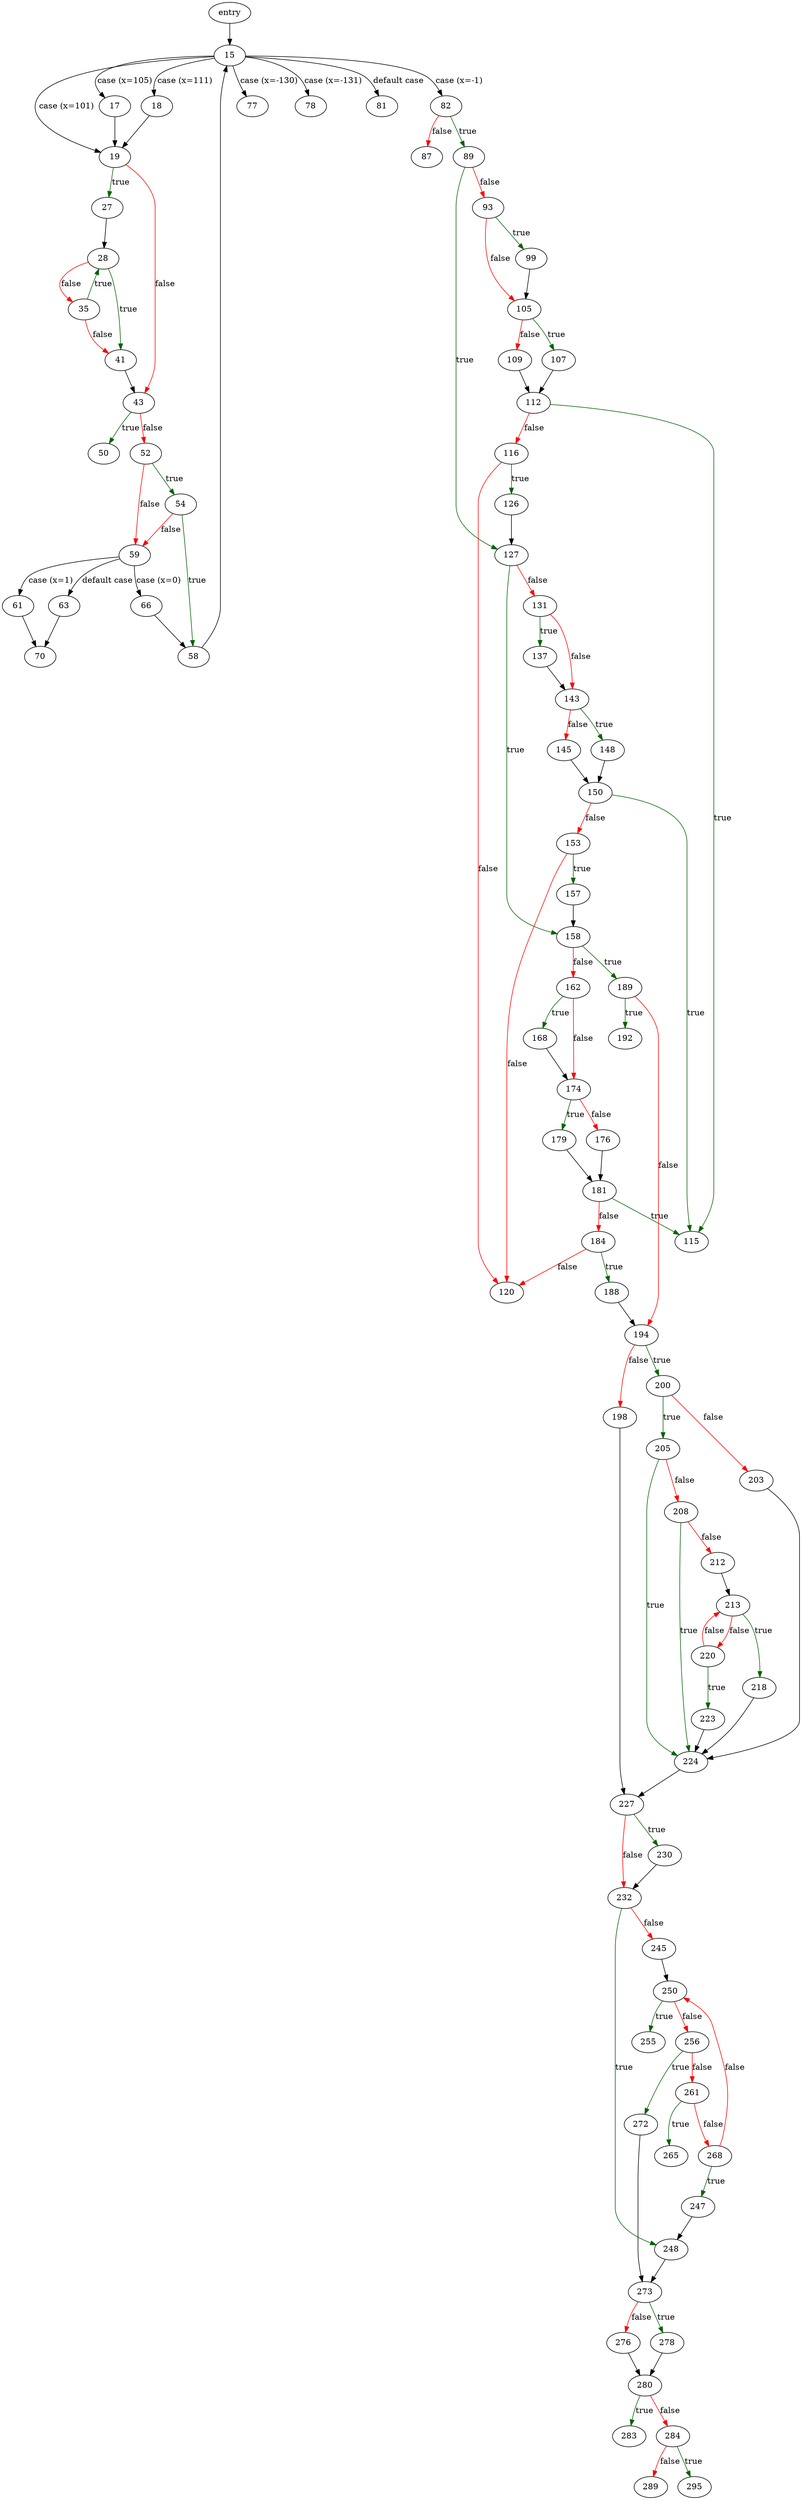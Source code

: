 digraph "main" {
	// Node definitions.
	2 [label=entry];
	15;
	17;
	18;
	19;
	27;
	28;
	35;
	41;
	43;
	50;
	52;
	54;
	58;
	59;
	61;
	63;
	66;
	70;
	77;
	78;
	81;
	82;
	87;
	89;
	93;
	99;
	105;
	107;
	109;
	112;
	115;
	116;
	120;
	126;
	127;
	131;
	137;
	143;
	145;
	148;
	150;
	153;
	157;
	158;
	162;
	168;
	174;
	176;
	179;
	181;
	184;
	188;
	189;
	192;
	194;
	198;
	200;
	203;
	205;
	208;
	212;
	213;
	218;
	220;
	223;
	224;
	227;
	230;
	232;
	245;
	247;
	248;
	250;
	255;
	256;
	261;
	265;
	268;
	272;
	273;
	276;
	278;
	280;
	283;
	284;
	289;
	295;

	// Edge definitions.
	2 -> 15;
	15 -> 17 [label="case (x=105)"];
	15 -> 18 [label="case (x=111)"];
	15 -> 19 [label="case (x=101)"];
	15 -> 77 [label="case (x=-130)"];
	15 -> 78 [label="case (x=-131)"];
	15 -> 81 [label="default case"];
	15 -> 82 [label="case (x=-1)"];
	17 -> 19;
	18 -> 19;
	19 -> 27 [
		color=darkgreen
		label=true
	];
	19 -> 43 [
		color=red
		label=false
	];
	27 -> 28;
	28 -> 35 [
		color=red
		label=false
	];
	28 -> 41 [
		color=darkgreen
		label=true
	];
	35 -> 28 [
		color=darkgreen
		label=true
	];
	35 -> 41 [
		color=red
		label=false
	];
	41 -> 43;
	43 -> 50 [
		color=darkgreen
		label=true
	];
	43 -> 52 [
		color=red
		label=false
	];
	52 -> 54 [
		color=darkgreen
		label=true
	];
	52 -> 59 [
		color=red
		label=false
	];
	54 -> 58 [
		color=darkgreen
		label=true
	];
	54 -> 59 [
		color=red
		label=false
	];
	58 -> 15;
	59 -> 61 [label="case (x=1)"];
	59 -> 63 [label="default case"];
	59 -> 66 [label="case (x=0)"];
	61 -> 70;
	63 -> 70;
	66 -> 58;
	82 -> 87 [
		color=red
		label=false
	];
	82 -> 89 [
		color=darkgreen
		label=true
	];
	89 -> 93 [
		color=red
		label=false
	];
	89 -> 127 [
		color=darkgreen
		label=true
	];
	93 -> 99 [
		color=darkgreen
		label=true
	];
	93 -> 105 [
		color=red
		label=false
	];
	99 -> 105;
	105 -> 107 [
		color=darkgreen
		label=true
	];
	105 -> 109 [
		color=red
		label=false
	];
	107 -> 112;
	109 -> 112;
	112 -> 115 [
		color=darkgreen
		label=true
	];
	112 -> 116 [
		color=red
		label=false
	];
	116 -> 120 [
		color=red
		label=false
	];
	116 -> 126 [
		color=darkgreen
		label=true
	];
	126 -> 127;
	127 -> 131 [
		color=red
		label=false
	];
	127 -> 158 [
		color=darkgreen
		label=true
	];
	131 -> 137 [
		color=darkgreen
		label=true
	];
	131 -> 143 [
		color=red
		label=false
	];
	137 -> 143;
	143 -> 145 [
		color=red
		label=false
	];
	143 -> 148 [
		color=darkgreen
		label=true
	];
	145 -> 150;
	148 -> 150;
	150 -> 115 [
		color=darkgreen
		label=true
	];
	150 -> 153 [
		color=red
		label=false
	];
	153 -> 120 [
		color=red
		label=false
	];
	153 -> 157 [
		color=darkgreen
		label=true
	];
	157 -> 158;
	158 -> 162 [
		color=red
		label=false
	];
	158 -> 189 [
		color=darkgreen
		label=true
	];
	162 -> 168 [
		color=darkgreen
		label=true
	];
	162 -> 174 [
		color=red
		label=false
	];
	168 -> 174;
	174 -> 176 [
		color=red
		label=false
	];
	174 -> 179 [
		color=darkgreen
		label=true
	];
	176 -> 181;
	179 -> 181;
	181 -> 115 [
		color=darkgreen
		label=true
	];
	181 -> 184 [
		color=red
		label=false
	];
	184 -> 120 [
		color=red
		label=false
	];
	184 -> 188 [
		color=darkgreen
		label=true
	];
	188 -> 194;
	189 -> 192 [
		color=darkgreen
		label=true
	];
	189 -> 194 [
		color=red
		label=false
	];
	194 -> 198 [
		color=red
		label=false
	];
	194 -> 200 [
		color=darkgreen
		label=true
	];
	198 -> 227;
	200 -> 203 [
		color=red
		label=false
	];
	200 -> 205 [
		color=darkgreen
		label=true
	];
	203 -> 224;
	205 -> 208 [
		color=red
		label=false
	];
	205 -> 224 [
		color=darkgreen
		label=true
	];
	208 -> 212 [
		color=red
		label=false
	];
	208 -> 224 [
		color=darkgreen
		label=true
	];
	212 -> 213;
	213 -> 218 [
		color=darkgreen
		label=true
	];
	213 -> 220 [
		color=red
		label=false
	];
	218 -> 224;
	220 -> 213 [
		color=red
		label=false
	];
	220 -> 223 [
		color=darkgreen
		label=true
	];
	223 -> 224;
	224 -> 227;
	227 -> 230 [
		color=darkgreen
		label=true
	];
	227 -> 232 [
		color=red
		label=false
	];
	230 -> 232;
	232 -> 245 [
		color=red
		label=false
	];
	232 -> 248 [
		color=darkgreen
		label=true
	];
	245 -> 250;
	247 -> 248;
	248 -> 273;
	250 -> 255 [
		color=darkgreen
		label=true
	];
	250 -> 256 [
		color=red
		label=false
	];
	256 -> 261 [
		color=red
		label=false
	];
	256 -> 272 [
		color=darkgreen
		label=true
	];
	261 -> 265 [
		color=darkgreen
		label=true
	];
	261 -> 268 [
		color=red
		label=false
	];
	268 -> 247 [
		color=darkgreen
		label=true
	];
	268 -> 250 [
		color=red
		label=false
	];
	272 -> 273;
	273 -> 276 [
		color=red
		label=false
	];
	273 -> 278 [
		color=darkgreen
		label=true
	];
	276 -> 280;
	278 -> 280;
	280 -> 283 [
		color=darkgreen
		label=true
	];
	280 -> 284 [
		color=red
		label=false
	];
	284 -> 289 [
		color=red
		label=false
	];
	284 -> 295 [
		color=darkgreen
		label=true
	];
}